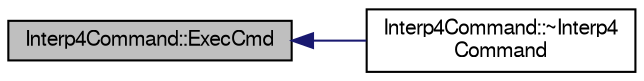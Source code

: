 digraph "Interp4Command::ExecCmd"
{
  edge [fontname="FreeSans",fontsize="10",labelfontname="FreeSans",labelfontsize="10"];
  node [fontname="FreeSans",fontsize="10",shape=record];
  rankdir="LR";
  Node8 [label="Interp4Command::ExecCmd",height=0.2,width=0.4,color="black", fillcolor="grey75", style="filled", fontcolor="black"];
  Node8 -> Node9 [dir="back",color="midnightblue",fontsize="10",style="solid",fontname="FreeSans"];
  Node9 [label="Interp4Command::~Interp4\lCommand",height=0.2,width=0.4,color="black", fillcolor="white", style="filled",URL="$classInterp4Command.html#a620ba28206850d0bce8dbb2364c73366",tooltip="Destruktor wirtualny ze wzgledu na klasy pochodne. "];
}
